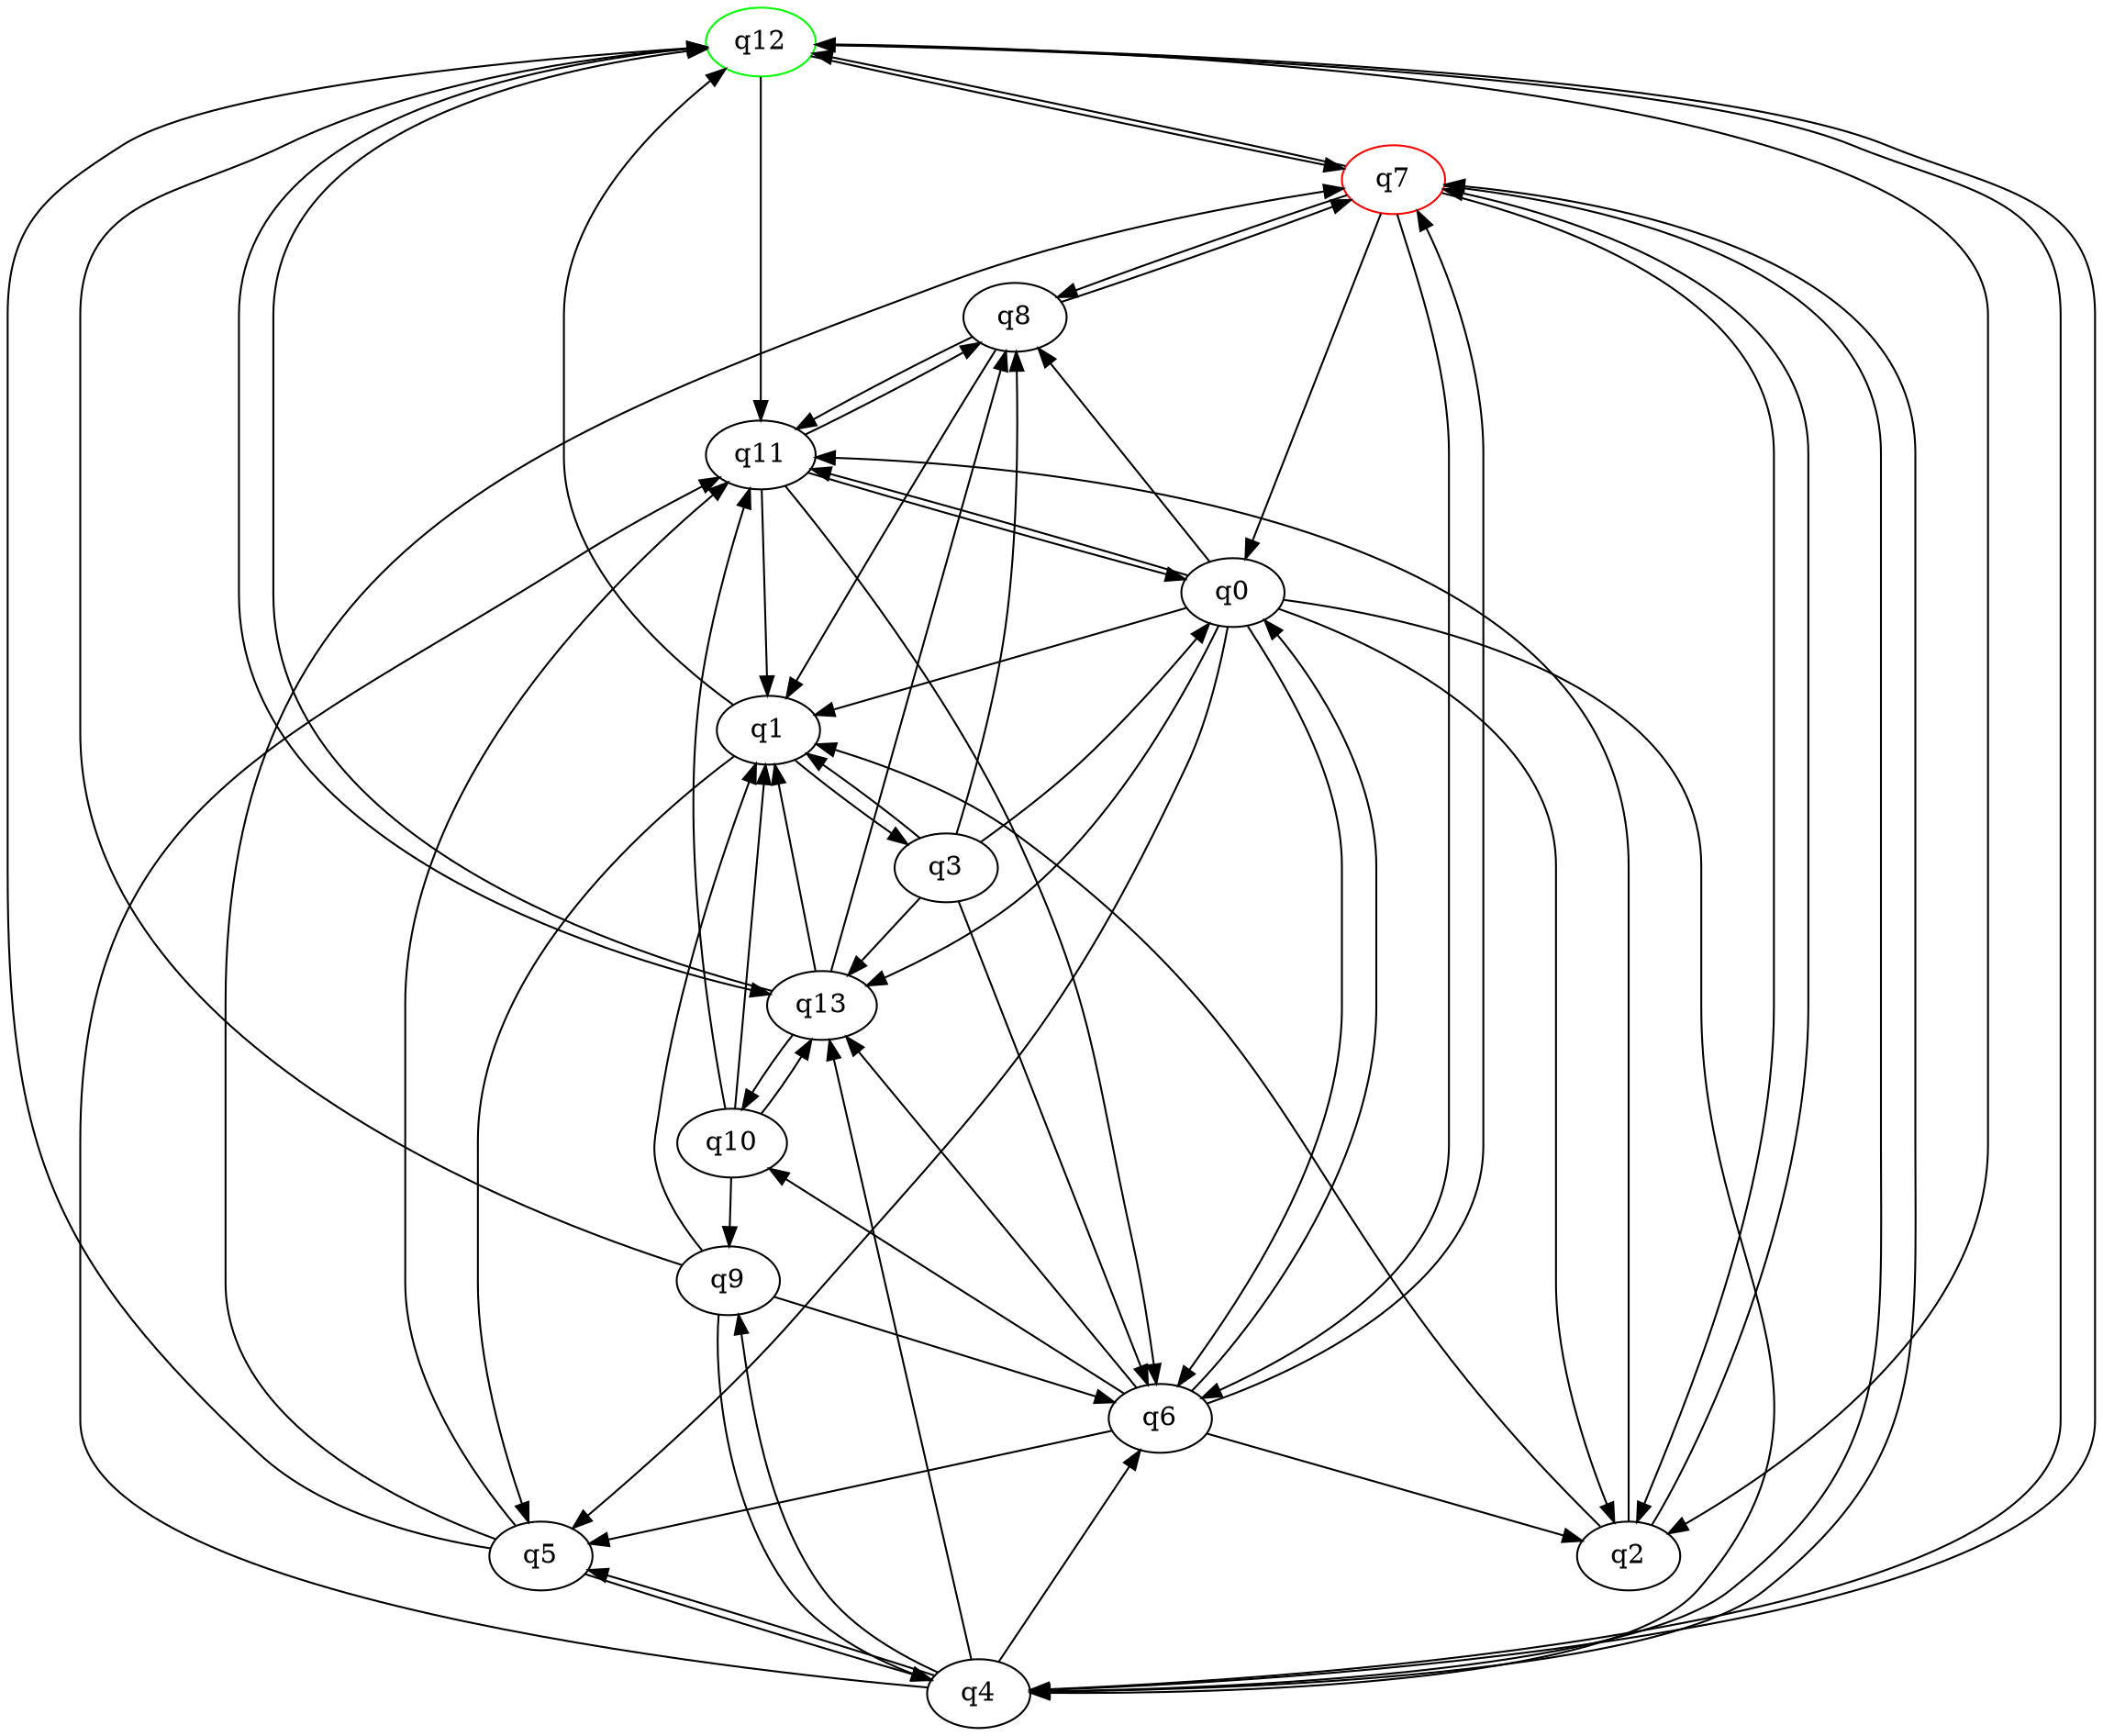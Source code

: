 digraph A{
q12 [initial=1,color=green];
q7 [final=1,color=red];
q0 -> q1;
q0 -> q2;
q0 -> q4;
q0 -> q5;
q0 -> q6;
q0 -> q8;
q0 -> q11;
q0 -> q13;
q1 -> q3;
q1 -> q5;
q1 -> q12;
q2 -> q1;
q2 -> q7;
q2 -> q11;
q3 -> q0;
q3 -> q1;
q3 -> q6;
q3 -> q8;
q3 -> q13;
q4 -> q5;
q4 -> q6;
q4 -> q7;
q4 -> q9;
q4 -> q11;
q4 -> q12;
q4 -> q13;
q5 -> q4;
q5 -> q7;
q5 -> q11;
q5 -> q12;
q6 -> q0;
q6 -> q2;
q6 -> q5;
q6 -> q7;
q6 -> q10;
q6 -> q13;
q7 -> q0;
q7 -> q2;
q7 -> q4;
q7 -> q6;
q7 -> q8;
q7 -> q12;
q8 -> q1;
q8 -> q7;
q8 -> q11;
q9 -> q1;
q9 -> q4;
q9 -> q6;
q9 -> q12;
q10 -> q1;
q10 -> q9;
q10 -> q11;
q10 -> q13;
q11 -> q0;
q11 -> q1;
q11 -> q6;
q11 -> q8;
q12 -> q2;
q12 -> q4;
q12 -> q7;
q12 -> q11;
q12 -> q13;
q13 -> q1;
q13 -> q8;
q13 -> q10;
q13 -> q12;
}